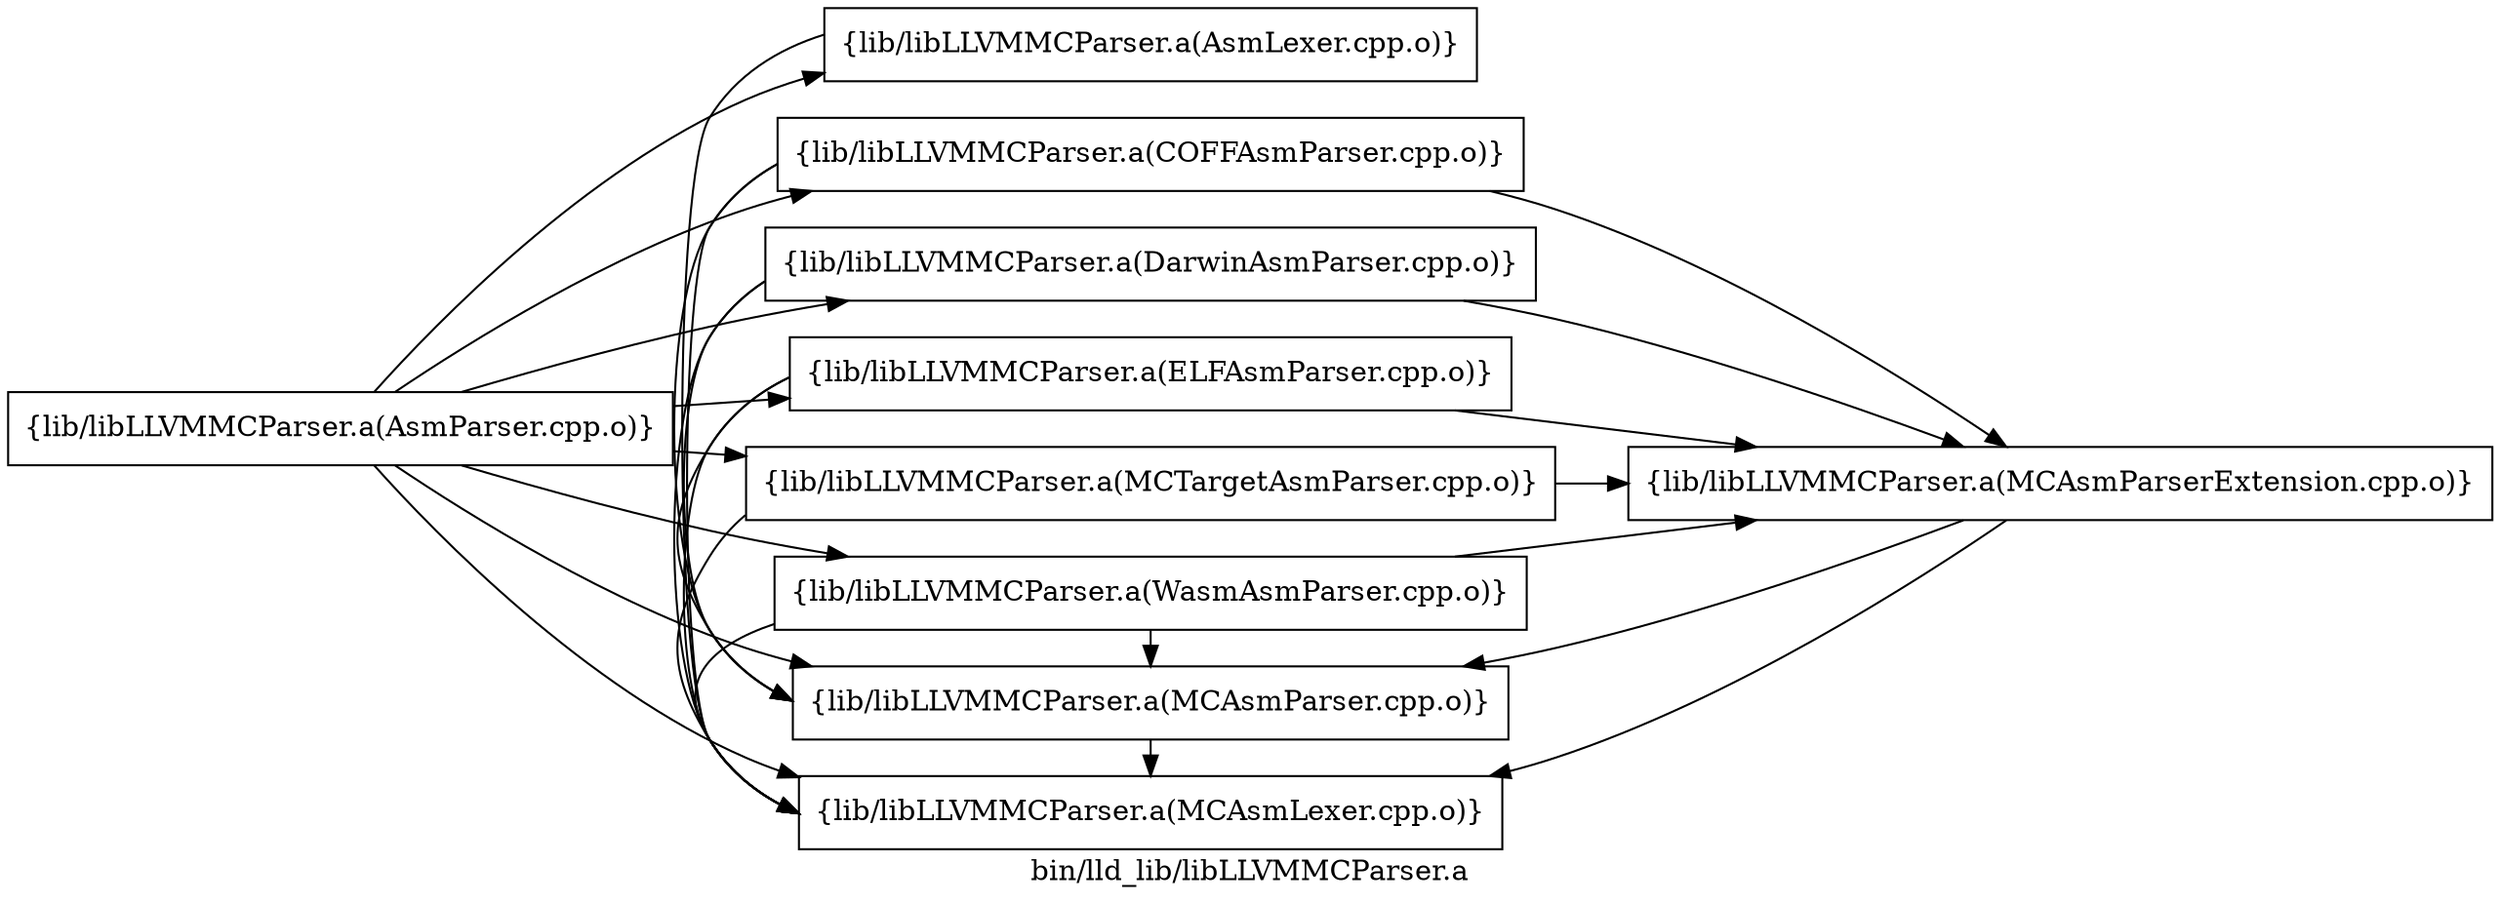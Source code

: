 digraph "bin/lld_lib/libLLVMMCParser.a" {
	label="bin/lld_lib/libLLVMMCParser.a";
	rankdir=LR;
	{ rank=same; Node0x55fd7b81aef8;  }
	{ rank=same; Node0x55fd7b81dd38; Node0x55fd7b81da68; Node0x55fd7b81e3c8; Node0x55fd7b80cc18; Node0x55fd7b80c628; Node0x55fd7b80e108; Node0x55fd7b80dbb8; Node0x55fd7b80f878;  }

	Node0x55fd7b81aef8 [shape=record,shape=box,group=0,label="{lib/libLLVMMCParser.a(AsmParser.cpp.o)}"];
	Node0x55fd7b81aef8 -> Node0x55fd7b81dd38;
	Node0x55fd7b81aef8 -> Node0x55fd7b81da68;
	Node0x55fd7b81aef8 -> Node0x55fd7b81e3c8;
	Node0x55fd7b81aef8 -> Node0x55fd7b80cc18;
	Node0x55fd7b81aef8 -> Node0x55fd7b80c628;
	Node0x55fd7b81aef8 -> Node0x55fd7b80e108;
	Node0x55fd7b81aef8 -> Node0x55fd7b80dbb8;
	Node0x55fd7b81aef8 -> Node0x55fd7b80f878;
	Node0x55fd7b80e108 [shape=record,shape=box,group=0,label="{lib/libLLVMMCParser.a(MCAsmParser.cpp.o)}"];
	Node0x55fd7b80e108 -> Node0x55fd7b80c628;
	Node0x55fd7b80dbb8 [shape=record,shape=box,group=0,label="{lib/libLLVMMCParser.a(MCTargetAsmParser.cpp.o)}"];
	Node0x55fd7b80dbb8 -> Node0x55fd7b80c628;
	Node0x55fd7b80dbb8 -> Node0x55fd7b80d438;
	Node0x55fd7b80c628 [shape=record,shape=box,group=0,label="{lib/libLLVMMCParser.a(MCAsmLexer.cpp.o)}"];
	Node0x55fd7b80d438 [shape=record,shape=box,group=0,label="{lib/libLLVMMCParser.a(MCAsmParserExtension.cpp.o)}"];
	Node0x55fd7b80d438 -> Node0x55fd7b80c628;
	Node0x55fd7b80d438 -> Node0x55fd7b80e108;
	Node0x55fd7b81dd38 [shape=record,shape=box,group=0,label="{lib/libLLVMMCParser.a(AsmLexer.cpp.o)}"];
	Node0x55fd7b81dd38 -> Node0x55fd7b80c628;
	Node0x55fd7b81da68 [shape=record,shape=box,group=0,label="{lib/libLLVMMCParser.a(COFFAsmParser.cpp.o)}"];
	Node0x55fd7b81da68 -> Node0x55fd7b80c628;
	Node0x55fd7b81da68 -> Node0x55fd7b80e108;
	Node0x55fd7b81da68 -> Node0x55fd7b80d438;
	Node0x55fd7b81e3c8 [shape=record,shape=box,group=0,label="{lib/libLLVMMCParser.a(DarwinAsmParser.cpp.o)}"];
	Node0x55fd7b81e3c8 -> Node0x55fd7b80c628;
	Node0x55fd7b81e3c8 -> Node0x55fd7b80e108;
	Node0x55fd7b81e3c8 -> Node0x55fd7b80d438;
	Node0x55fd7b80cc18 [shape=record,shape=box,group=0,label="{lib/libLLVMMCParser.a(ELFAsmParser.cpp.o)}"];
	Node0x55fd7b80cc18 -> Node0x55fd7b80c628;
	Node0x55fd7b80cc18 -> Node0x55fd7b80e108;
	Node0x55fd7b80cc18 -> Node0x55fd7b80d438;
	Node0x55fd7b80f878 [shape=record,shape=box,group=0,label="{lib/libLLVMMCParser.a(WasmAsmParser.cpp.o)}"];
	Node0x55fd7b80f878 -> Node0x55fd7b80c628;
	Node0x55fd7b80f878 -> Node0x55fd7b80e108;
	Node0x55fd7b80f878 -> Node0x55fd7b80d438;
}
